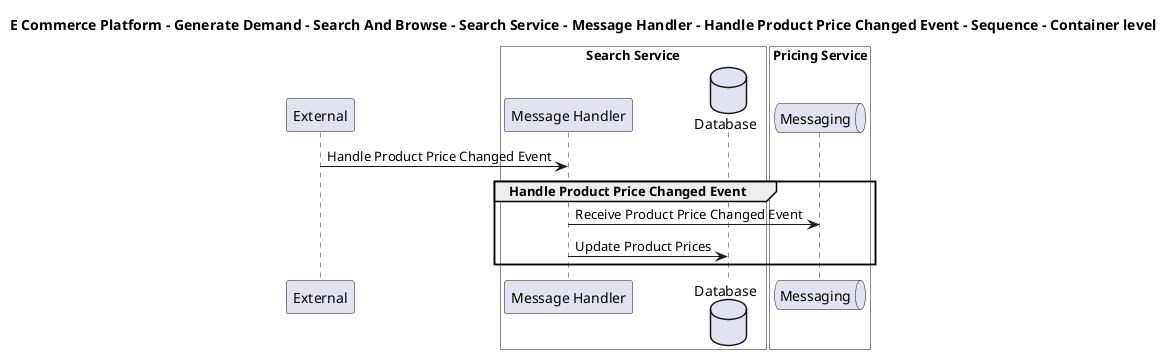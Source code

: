 @startuml

title E Commerce Platform - Generate Demand - Search And Browse - Search Service - Message Handler - Handle Product Price Changed Event - Sequence - Container level

participant "External" as C4InterFlow.SoftwareSystems.ExternalSystem

box "Search Service" #White
    participant "Message Handler" as ECommercePlatform.GenerateDemand.SearchAndBrowse.SoftwareSystems.SearchService.Containers.MessageHandler
    database "Database" as ECommercePlatform.GenerateDemand.SearchAndBrowse.SoftwareSystems.SearchService.Containers.Database
end box


box "Pricing Service" #White
    queue "Messaging" as ECommercePlatform.CreateProduct.PriceManagement.SoftwareSystems.PricingService.Containers.Messaging
end box


C4InterFlow.SoftwareSystems.ExternalSystem -> ECommercePlatform.GenerateDemand.SearchAndBrowse.SoftwareSystems.SearchService.Containers.MessageHandler : Handle Product Price Changed Event
group Handle Product Price Changed Event
ECommercePlatform.GenerateDemand.SearchAndBrowse.SoftwareSystems.SearchService.Containers.MessageHandler -> ECommercePlatform.CreateProduct.PriceManagement.SoftwareSystems.PricingService.Containers.Messaging : Receive Product Price Changed Event
ECommercePlatform.GenerateDemand.SearchAndBrowse.SoftwareSystems.SearchService.Containers.MessageHandler -> ECommercePlatform.GenerateDemand.SearchAndBrowse.SoftwareSystems.SearchService.Containers.Database : Update Product Prices
end


@enduml
